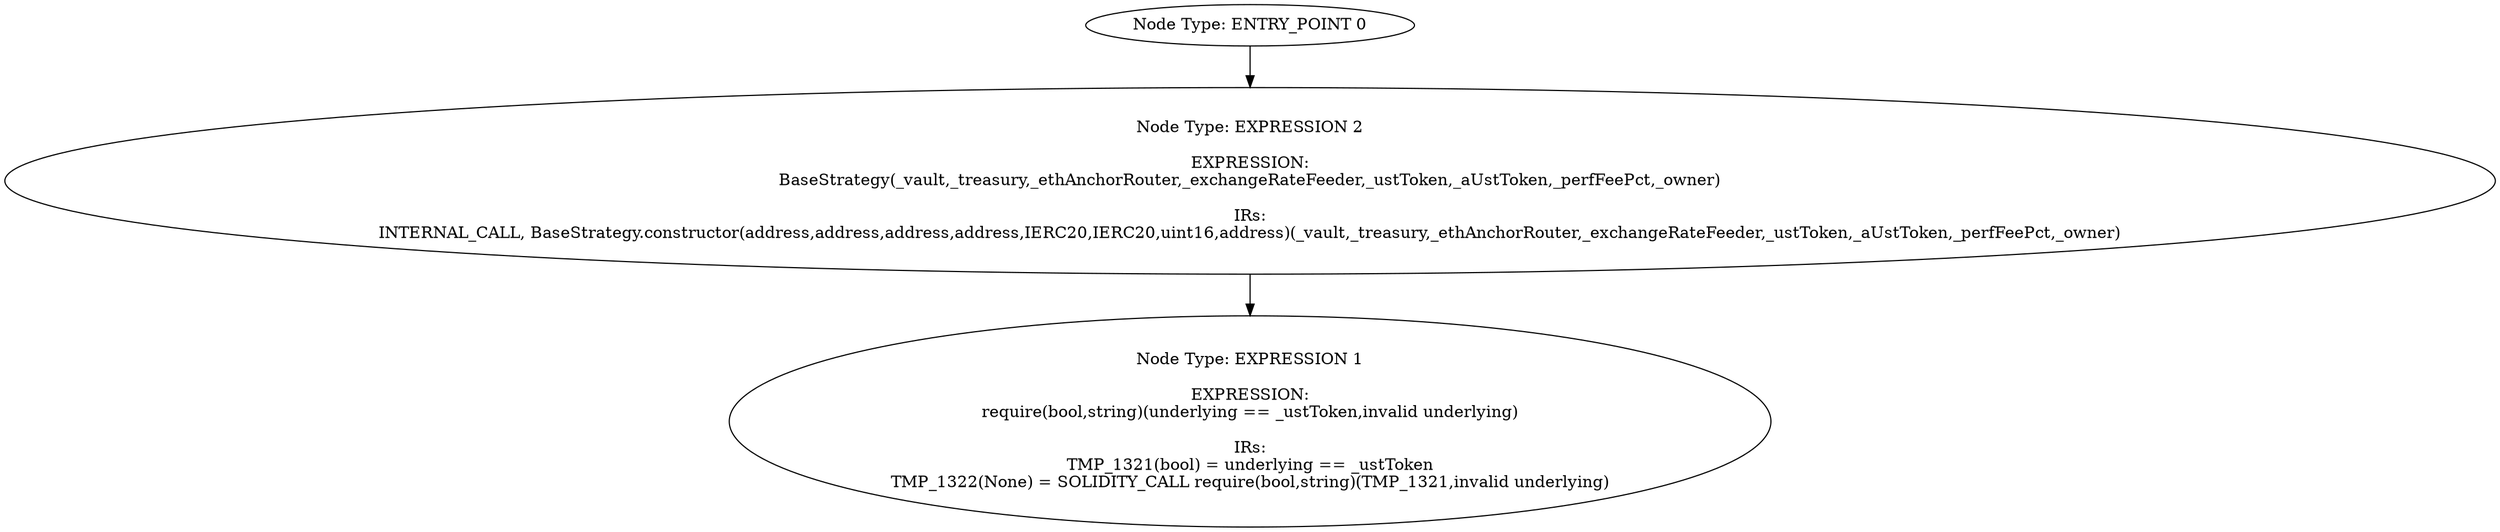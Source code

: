 digraph{
0[label="Node Type: ENTRY_POINT 0
"];
0->2;
1[label="Node Type: EXPRESSION 1

EXPRESSION:
require(bool,string)(underlying == _ustToken,invalid underlying)

IRs:
TMP_1321(bool) = underlying == _ustToken
TMP_1322(None) = SOLIDITY_CALL require(bool,string)(TMP_1321,invalid underlying)"];
2[label="Node Type: EXPRESSION 2

EXPRESSION:
BaseStrategy(_vault,_treasury,_ethAnchorRouter,_exchangeRateFeeder,_ustToken,_aUstToken,_perfFeePct,_owner)

IRs:
INTERNAL_CALL, BaseStrategy.constructor(address,address,address,address,IERC20,IERC20,uint16,address)(_vault,_treasury,_ethAnchorRouter,_exchangeRateFeeder,_ustToken,_aUstToken,_perfFeePct,_owner)"];
2->1;
}
